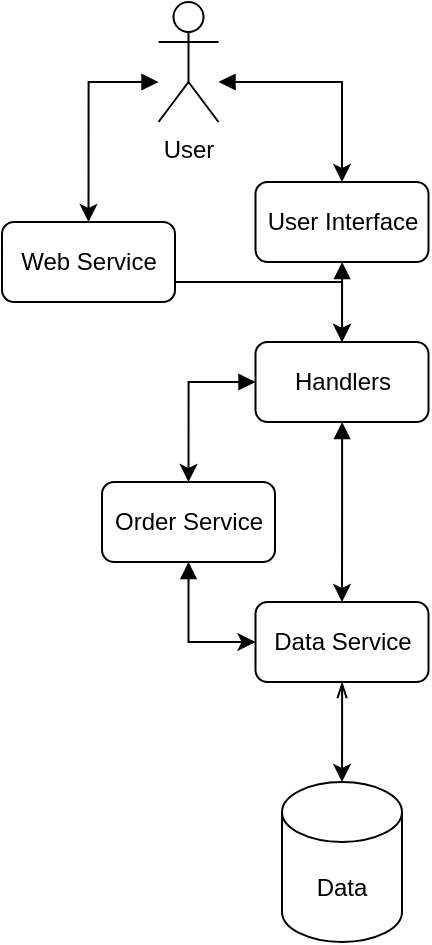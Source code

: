 <mxfile version="16.5.1" type="device"><diagram id="aJxxnMqvM1iHUYbg3AU7" name="Page-1"><mxGraphModel dx="943" dy="606" grid="1" gridSize="10" guides="1" tooltips="1" connect="1" arrows="1" fold="1" page="1" pageScale="1" pageWidth="413" pageHeight="583" math="0" shadow="0"><root><mxCell id="0"/><mxCell id="1" parent="0"/><mxCell id="xwXvOkOUNrzGIsdGcjPJ-9" style="edgeStyle=orthogonalEdgeStyle;rounded=0;orthogonalLoop=1;jettySize=auto;html=1;entryX=0.5;entryY=0;entryDx=0;entryDy=0;startArrow=block;startFill=1;" edge="1" parent="1" source="xwXvOkOUNrzGIsdGcjPJ-2" target="xwXvOkOUNrzGIsdGcjPJ-5"><mxGeometry relative="1" as="geometry"/></mxCell><mxCell id="xwXvOkOUNrzGIsdGcjPJ-11" style="edgeStyle=orthogonalEdgeStyle;rounded=0;orthogonalLoop=1;jettySize=auto;html=1;entryX=0.5;entryY=0;entryDx=0;entryDy=0;startArrow=block;startFill=1;" edge="1" parent="1" source="xwXvOkOUNrzGIsdGcjPJ-2" target="xwXvOkOUNrzGIsdGcjPJ-3"><mxGeometry relative="1" as="geometry"><Array as="points"><mxPoint x="133" y="210"/></Array></mxGeometry></mxCell><mxCell id="xwXvOkOUNrzGIsdGcjPJ-2" value="Handlers" style="rounded=1;whiteSpace=wrap;html=1;" vertex="1" parent="1"><mxGeometry x="166.75" y="190" width="86.5" height="40" as="geometry"/></mxCell><mxCell id="xwXvOkOUNrzGIsdGcjPJ-12" style="edgeStyle=orthogonalEdgeStyle;rounded=0;orthogonalLoop=1;jettySize=auto;html=1;entryX=0;entryY=0.5;entryDx=0;entryDy=0;startArrow=block;startFill=1;" edge="1" parent="1" source="xwXvOkOUNrzGIsdGcjPJ-3" target="xwXvOkOUNrzGIsdGcjPJ-5"><mxGeometry relative="1" as="geometry"/></mxCell><mxCell id="xwXvOkOUNrzGIsdGcjPJ-3" value="Order Service" style="rounded=1;whiteSpace=wrap;html=1;" vertex="1" parent="1"><mxGeometry x="90" y="260" width="86.5" height="40" as="geometry"/></mxCell><mxCell id="xwXvOkOUNrzGIsdGcjPJ-24" style="edgeStyle=orthogonalEdgeStyle;rounded=0;orthogonalLoop=1;jettySize=auto;html=1;startArrow=openThin;startFill=0;" edge="1" parent="1" source="xwXvOkOUNrzGIsdGcjPJ-5" target="xwXvOkOUNrzGIsdGcjPJ-6"><mxGeometry relative="1" as="geometry"/></mxCell><mxCell id="xwXvOkOUNrzGIsdGcjPJ-5" value="Data Service" style="rounded=1;whiteSpace=wrap;html=1;" vertex="1" parent="1"><mxGeometry x="166.75" y="320" width="86.5" height="40" as="geometry"/></mxCell><mxCell id="xwXvOkOUNrzGIsdGcjPJ-6" value="Data" style="shape=cylinder3;whiteSpace=wrap;html=1;boundedLbl=1;backgroundOutline=1;size=15;" vertex="1" parent="1"><mxGeometry x="180" y="410" width="60" height="80" as="geometry"/></mxCell><mxCell id="xwXvOkOUNrzGIsdGcjPJ-15" style="edgeStyle=orthogonalEdgeStyle;rounded=0;orthogonalLoop=1;jettySize=auto;html=1;entryX=0.5;entryY=0;entryDx=0;entryDy=0;startArrow=block;startFill=1;" edge="1" parent="1" source="xwXvOkOUNrzGIsdGcjPJ-7" target="xwXvOkOUNrzGIsdGcjPJ-2"><mxGeometry relative="1" as="geometry"/></mxCell><mxCell id="xwXvOkOUNrzGIsdGcjPJ-7" value="User Interface" style="rounded=1;whiteSpace=wrap;html=1;" vertex="1" parent="1"><mxGeometry x="166.75" y="110" width="86.5" height="40" as="geometry"/></mxCell><mxCell id="xwXvOkOUNrzGIsdGcjPJ-23" style="edgeStyle=orthogonalEdgeStyle;rounded=0;orthogonalLoop=1;jettySize=auto;html=1;entryX=0.5;entryY=0;entryDx=0;entryDy=0;startArrow=none;startFill=0;" edge="1" parent="1" source="xwXvOkOUNrzGIsdGcjPJ-8" target="xwXvOkOUNrzGIsdGcjPJ-2"><mxGeometry relative="1" as="geometry"><Array as="points"><mxPoint x="210" y="160"/></Array></mxGeometry></mxCell><mxCell id="xwXvOkOUNrzGIsdGcjPJ-8" value="Web Service" style="rounded=1;whiteSpace=wrap;html=1;" vertex="1" parent="1"><mxGeometry x="40" y="130" width="86.5" height="40" as="geometry"/></mxCell><mxCell id="xwXvOkOUNrzGIsdGcjPJ-21" style="edgeStyle=orthogonalEdgeStyle;rounded=0;orthogonalLoop=1;jettySize=auto;html=1;entryX=0.5;entryY=0;entryDx=0;entryDy=0;startArrow=block;startFill=1;" edge="1" parent="1" source="xwXvOkOUNrzGIsdGcjPJ-18" target="xwXvOkOUNrzGIsdGcjPJ-7"><mxGeometry relative="1" as="geometry"><Array as="points"><mxPoint x="210" y="60"/></Array></mxGeometry></mxCell><mxCell id="xwXvOkOUNrzGIsdGcjPJ-22" style="edgeStyle=orthogonalEdgeStyle;rounded=0;orthogonalLoop=1;jettySize=auto;html=1;entryX=0.5;entryY=0;entryDx=0;entryDy=0;startArrow=block;startFill=1;" edge="1" parent="1" source="xwXvOkOUNrzGIsdGcjPJ-18" target="xwXvOkOUNrzGIsdGcjPJ-8"><mxGeometry relative="1" as="geometry"><Array as="points"><mxPoint x="83" y="60"/></Array></mxGeometry></mxCell><mxCell id="xwXvOkOUNrzGIsdGcjPJ-18" value="User" style="shape=umlActor;verticalLabelPosition=bottom;verticalAlign=top;html=1;outlineConnect=0;" vertex="1" parent="1"><mxGeometry x="118.25" y="20" width="30" height="60" as="geometry"/></mxCell></root></mxGraphModel></diagram></mxfile>